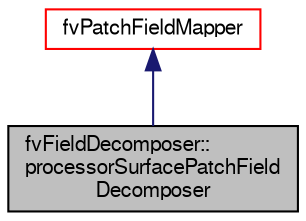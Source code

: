 digraph "fvFieldDecomposer::processorSurfacePatchFieldDecomposer"
{
  bgcolor="transparent";
  edge [fontname="FreeSans",fontsize="10",labelfontname="FreeSans",labelfontsize="10"];
  node [fontname="FreeSans",fontsize="10",shape=record];
  Node3 [label="fvFieldDecomposer::\lprocessorSurfacePatchField\lDecomposer",height=0.2,width=0.4,color="black", fillcolor="grey75", style="filled", fontcolor="black"];
  Node4 -> Node3 [dir="back",color="midnightblue",fontsize="10",style="solid",fontname="FreeSans"];
  Node4 [label="fvPatchFieldMapper",height=0.2,width=0.4,color="red",URL="$a22362.html",tooltip="Foam::fvPatchFieldMapper. "];
}
